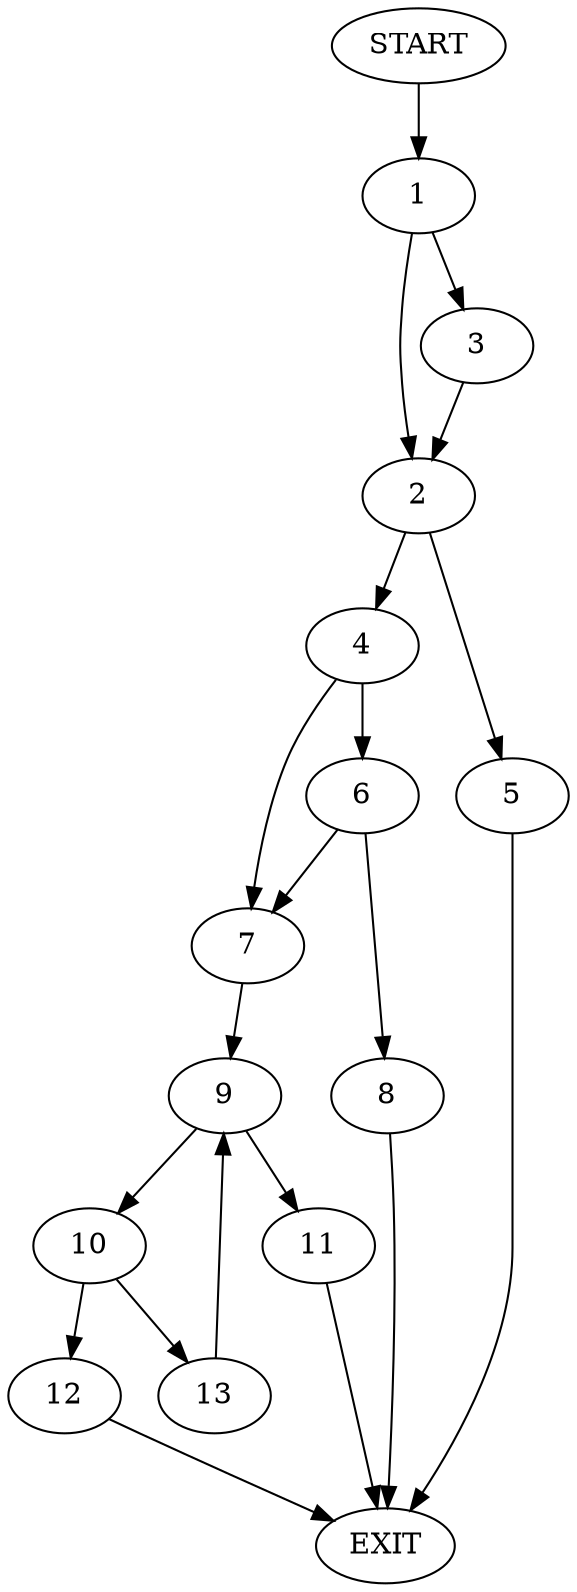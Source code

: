 digraph {
0 [label="START"]
14 [label="EXIT"]
0 -> 1
1 -> 2
1 -> 3
2 -> 4
2 -> 5
3 -> 2
4 -> 6
4 -> 7
5 -> 14
6 -> 7
6 -> 8
7 -> 9
8 -> 14
9 -> 10
9 -> 11
10 -> 12
10 -> 13
11 -> 14
12 -> 14
13 -> 9
}
